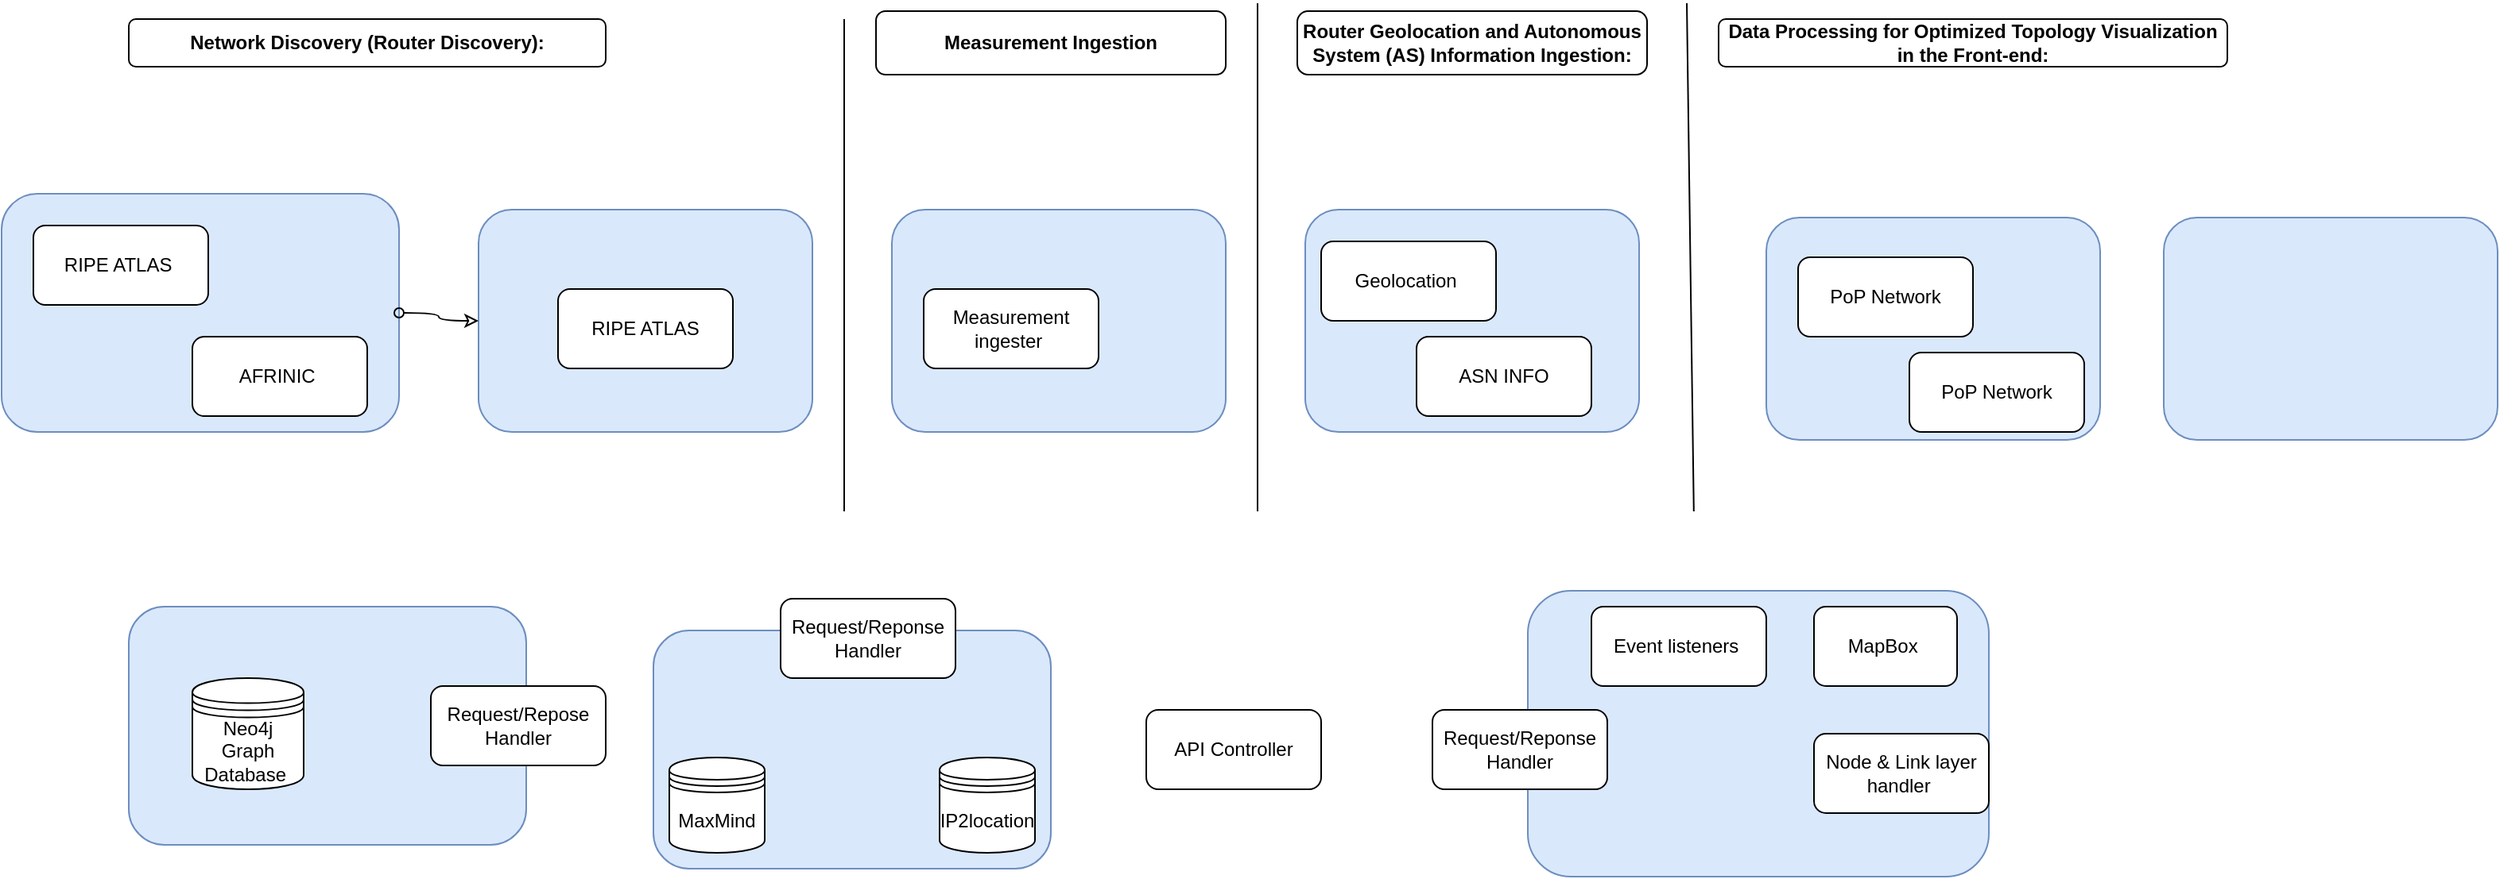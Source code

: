 <mxfile version="21.7.1" type="github">
  <diagram name="Page-1" id="10mLTs2lweQSjcvqGFnW">
    <mxGraphModel dx="1518" dy="684" grid="1" gridSize="10" guides="1" tooltips="1" connect="1" arrows="1" fold="1" page="1" pageScale="1" pageWidth="850" pageHeight="1100" math="0" shadow="0">
      <root>
        <mxCell id="0" />
        <mxCell id="1" parent="0" />
        <mxCell id="t9qF7NUUvE5QqUabhe2g-1" value="" style="rounded=1;whiteSpace=wrap;html=1;fillColor=#dae8fc;strokeColor=#6c8ebf;" vertex="1" parent="1">
          <mxGeometry x="360" y="330" width="210" height="140" as="geometry" />
        </mxCell>
        <mxCell id="t9qF7NUUvE5QqUabhe2g-6" value="" style="rounded=1;whiteSpace=wrap;html=1;fillColor=#dae8fc;strokeColor=#6c8ebf;" vertex="1" parent="1">
          <mxGeometry x="60" y="320" width="250" height="150" as="geometry" />
        </mxCell>
        <mxCell id="t9qF7NUUvE5QqUabhe2g-35" style="rounded=0;orthogonalLoop=1;jettySize=auto;html=1;exitX=1;exitY=0.5;exitDx=0;exitDy=0;startArrow=oval;startFill=0;endArrow=classic;endFill=0;edgeStyle=orthogonalEdgeStyle;curved=1;" edge="1" parent="1" source="t9qF7NUUvE5QqUabhe2g-6" target="t9qF7NUUvE5QqUabhe2g-1">
          <mxGeometry relative="1" as="geometry" />
        </mxCell>
        <mxCell id="t9qF7NUUvE5QqUabhe2g-7" value="RIPE ATLAS&amp;nbsp;" style="rounded=1;whiteSpace=wrap;html=1;" vertex="1" parent="1">
          <mxGeometry x="80" y="340" width="110" height="50" as="geometry" />
        </mxCell>
        <mxCell id="t9qF7NUUvE5QqUabhe2g-8" value="AFRINIC&amp;nbsp;" style="rounded=1;whiteSpace=wrap;html=1;" vertex="1" parent="1">
          <mxGeometry x="180" y="410" width="110" height="50" as="geometry" />
        </mxCell>
        <mxCell id="t9qF7NUUvE5QqUabhe2g-9" value="RIPE ATLAS" style="rounded=1;whiteSpace=wrap;html=1;" vertex="1" parent="1">
          <mxGeometry x="410" y="380" width="110" height="50" as="geometry" />
        </mxCell>
        <mxCell id="t9qF7NUUvE5QqUabhe2g-14" value="" style="rounded=1;whiteSpace=wrap;html=1;fillColor=#dae8fc;strokeColor=#6c8ebf;" vertex="1" parent="1">
          <mxGeometry x="140" y="580" width="250" height="150" as="geometry" />
        </mxCell>
        <mxCell id="t9qF7NUUvE5QqUabhe2g-13" value="Neo4j Graph Database&amp;nbsp;" style="shape=datastore;whiteSpace=wrap;html=1;" vertex="1" parent="1">
          <mxGeometry x="180" y="625" width="70" height="70" as="geometry" />
        </mxCell>
        <mxCell id="t9qF7NUUvE5QqUabhe2g-16" value="" style="rounded=1;whiteSpace=wrap;html=1;fillColor=#dae8fc;strokeColor=#6c8ebf;" vertex="1" parent="1">
          <mxGeometry x="620" y="330" width="210" height="140" as="geometry" />
        </mxCell>
        <mxCell id="t9qF7NUUvE5QqUabhe2g-17" value="" style="rounded=1;whiteSpace=wrap;html=1;fillColor=#dae8fc;strokeColor=#6c8ebf;" vertex="1" parent="1">
          <mxGeometry x="880" y="330" width="210" height="140" as="geometry" />
        </mxCell>
        <mxCell id="t9qF7NUUvE5QqUabhe2g-18" value="Measurement ingester&amp;nbsp;" style="rounded=1;whiteSpace=wrap;html=1;" vertex="1" parent="1">
          <mxGeometry x="640" y="380" width="110" height="50" as="geometry" />
        </mxCell>
        <mxCell id="t9qF7NUUvE5QqUabhe2g-19" value="Geolocation&amp;nbsp;" style="rounded=1;whiteSpace=wrap;html=1;" vertex="1" parent="1">
          <mxGeometry x="890" y="350" width="110" height="50" as="geometry" />
        </mxCell>
        <mxCell id="t9qF7NUUvE5QqUabhe2g-20" value="ASN INFO" style="rounded=1;whiteSpace=wrap;html=1;" vertex="1" parent="1">
          <mxGeometry x="950" y="410" width="110" height="50" as="geometry" />
        </mxCell>
        <mxCell id="t9qF7NUUvE5QqUabhe2g-22" value="" style="rounded=1;whiteSpace=wrap;html=1;fillColor=#dae8fc;strokeColor=#6c8ebf;" vertex="1" parent="1">
          <mxGeometry x="1170" y="335" width="210" height="140" as="geometry" />
        </mxCell>
        <mxCell id="t9qF7NUUvE5QqUabhe2g-23" value="PoP Network" style="rounded=1;whiteSpace=wrap;html=1;" vertex="1" parent="1">
          <mxGeometry x="1190" y="360" width="110" height="50" as="geometry" />
        </mxCell>
        <mxCell id="t9qF7NUUvE5QqUabhe2g-24" value="PoP Network" style="rounded=1;whiteSpace=wrap;html=1;" vertex="1" parent="1">
          <mxGeometry x="1260" y="420" width="110" height="50" as="geometry" />
        </mxCell>
        <mxCell id="t9qF7NUUvE5QqUabhe2g-25" value="" style="rounded=1;whiteSpace=wrap;html=1;fillColor=#dae8fc;strokeColor=#6c8ebf;" vertex="1" parent="1">
          <mxGeometry x="1020" y="570" width="290" height="180" as="geometry" />
        </mxCell>
        <mxCell id="t9qF7NUUvE5QqUabhe2g-26" value="MapBox&amp;nbsp;" style="rounded=1;whiteSpace=wrap;html=1;" vertex="1" parent="1">
          <mxGeometry x="1200" y="580" width="90" height="50" as="geometry" />
        </mxCell>
        <mxCell id="t9qF7NUUvE5QqUabhe2g-27" value="Node &amp;amp; Link layer&lt;br&gt;handler&amp;nbsp;" style="rounded=1;whiteSpace=wrap;html=1;" vertex="1" parent="1">
          <mxGeometry x="1200" y="660" width="110" height="50" as="geometry" />
        </mxCell>
        <mxCell id="t9qF7NUUvE5QqUabhe2g-29" value="Event listeners&amp;nbsp;" style="rounded=1;whiteSpace=wrap;html=1;" vertex="1" parent="1">
          <mxGeometry x="1060" y="580" width="110" height="50" as="geometry" />
        </mxCell>
        <mxCell id="t9qF7NUUvE5QqUabhe2g-30" value="API Controller" style="rounded=1;whiteSpace=wrap;html=1;" vertex="1" parent="1">
          <mxGeometry x="780" y="645" width="110" height="50" as="geometry" />
        </mxCell>
        <mxCell id="t9qF7NUUvE5QqUabhe2g-34" value="" style="group" vertex="1" connectable="0" parent="1">
          <mxGeometry x="480" y="595" width="300" height="150" as="geometry" />
        </mxCell>
        <mxCell id="t9qF7NUUvE5QqUabhe2g-10" value="" style="rounded=1;whiteSpace=wrap;html=1;fillColor=#dae8fc;strokeColor=#6c8ebf;" vertex="1" parent="t9qF7NUUvE5QqUabhe2g-34">
          <mxGeometry x="-10" width="250" height="150" as="geometry" />
        </mxCell>
        <mxCell id="t9qF7NUUvE5QqUabhe2g-12" value="IP2location" style="shape=datastore;whiteSpace=wrap;html=1;" vertex="1" parent="t9qF7NUUvE5QqUabhe2g-34">
          <mxGeometry x="170" y="80" width="60" height="60" as="geometry" />
        </mxCell>
        <mxCell id="t9qF7NUUvE5QqUabhe2g-37" value="Request/Reponse Handler" style="rounded=1;whiteSpace=wrap;html=1;" vertex="1" parent="t9qF7NUUvE5QqUabhe2g-34">
          <mxGeometry x="70" y="-20" width="110" height="50" as="geometry" />
        </mxCell>
        <mxCell id="t9qF7NUUvE5QqUabhe2g-15" value="MaxMind" style="shape=datastore;whiteSpace=wrap;html=1;" vertex="1" parent="t9qF7NUUvE5QqUabhe2g-34">
          <mxGeometry y="80" width="60" height="60" as="geometry" />
        </mxCell>
        <mxCell id="t9qF7NUUvE5QqUabhe2g-36" value="Request/Repose Handler" style="rounded=1;whiteSpace=wrap;html=1;" vertex="1" parent="1">
          <mxGeometry x="330" y="630" width="110" height="50" as="geometry" />
        </mxCell>
        <mxCell id="t9qF7NUUvE5QqUabhe2g-38" value="" style="endArrow=none;html=1;rounded=0;" edge="1" parent="1">
          <mxGeometry width="50" height="50" relative="1" as="geometry">
            <mxPoint x="590" y="520" as="sourcePoint" />
            <mxPoint x="590" y="210" as="targetPoint" />
          </mxGeometry>
        </mxCell>
        <mxCell id="t9qF7NUUvE5QqUabhe2g-39" value="" style="endArrow=none;html=1;rounded=0;" edge="1" parent="1">
          <mxGeometry width="50" height="50" relative="1" as="geometry">
            <mxPoint x="850" y="520" as="sourcePoint" />
            <mxPoint x="850" y="200" as="targetPoint" />
          </mxGeometry>
        </mxCell>
        <mxCell id="t9qF7NUUvE5QqUabhe2g-40" value="" style="endArrow=none;html=1;rounded=0;" edge="1" parent="1">
          <mxGeometry width="50" height="50" relative="1" as="geometry">
            <mxPoint x="1124.41" y="520" as="sourcePoint" />
            <mxPoint x="1120" y="200" as="targetPoint" />
          </mxGeometry>
        </mxCell>
        <mxCell id="t9qF7NUUvE5QqUabhe2g-44" value="Request/Reponse Handler" style="rounded=1;whiteSpace=wrap;html=1;" vertex="1" parent="1">
          <mxGeometry x="960" y="645" width="110" height="50" as="geometry" />
        </mxCell>
        <mxCell id="t9qF7NUUvE5QqUabhe2g-46" value="&lt;p class=&quot;MsoNormal&quot;&gt;&lt;b style=&quot;border-color: var(--border-color);&quot;&gt;Network Discovery (Router Discovery):&lt;/b&gt;&lt;br&gt;&lt;/p&gt;" style="rounded=1;whiteSpace=wrap;html=1;" vertex="1" parent="1">
          <mxGeometry x="140" y="210" width="300" height="30" as="geometry" />
        </mxCell>
        <mxCell id="t9qF7NUUvE5QqUabhe2g-50" value="&lt;p class=&quot;MsoNormal&quot;&gt;&lt;b&gt;Measurement Ingestion&lt;/b&gt;&lt;/p&gt;" style="rounded=1;whiteSpace=wrap;html=1;" vertex="1" parent="1">
          <mxGeometry x="610" y="205" width="220" height="40" as="geometry" />
        </mxCell>
        <mxCell id="t9qF7NUUvE5QqUabhe2g-51" value="&lt;p class=&quot;MsoNormal&quot;&gt;&lt;b style=&quot;background-color: initial;&quot;&gt;Router Geolocation and Autonomous System (AS) Information Ingestion:&lt;/b&gt;&lt;br&gt;&lt;/p&gt;&lt;p&gt;&lt;/p&gt;" style="rounded=1;whiteSpace=wrap;html=1;arcSize=17;" vertex="1" parent="1">
          <mxGeometry x="875" y="205" width="220" height="40" as="geometry" />
        </mxCell>
        <mxCell id="t9qF7NUUvE5QqUabhe2g-52" value="&lt;p class=&quot;MsoNormal&quot;&gt;&lt;b&gt;Data Processing for Optimized Topology Visualization&lt;br/&gt;in the Front-end:&lt;/b&gt;&lt;/p&gt;" style="rounded=1;whiteSpace=wrap;html=1;" vertex="1" parent="1">
          <mxGeometry x="1140" y="210" width="320" height="30" as="geometry" />
        </mxCell>
        <mxCell id="t9qF7NUUvE5QqUabhe2g-54" value="" style="rounded=1;whiteSpace=wrap;html=1;fillColor=#dae8fc;strokeColor=#6c8ebf;" vertex="1" parent="1">
          <mxGeometry x="1420" y="335" width="210" height="140" as="geometry" />
        </mxCell>
      </root>
    </mxGraphModel>
  </diagram>
</mxfile>
